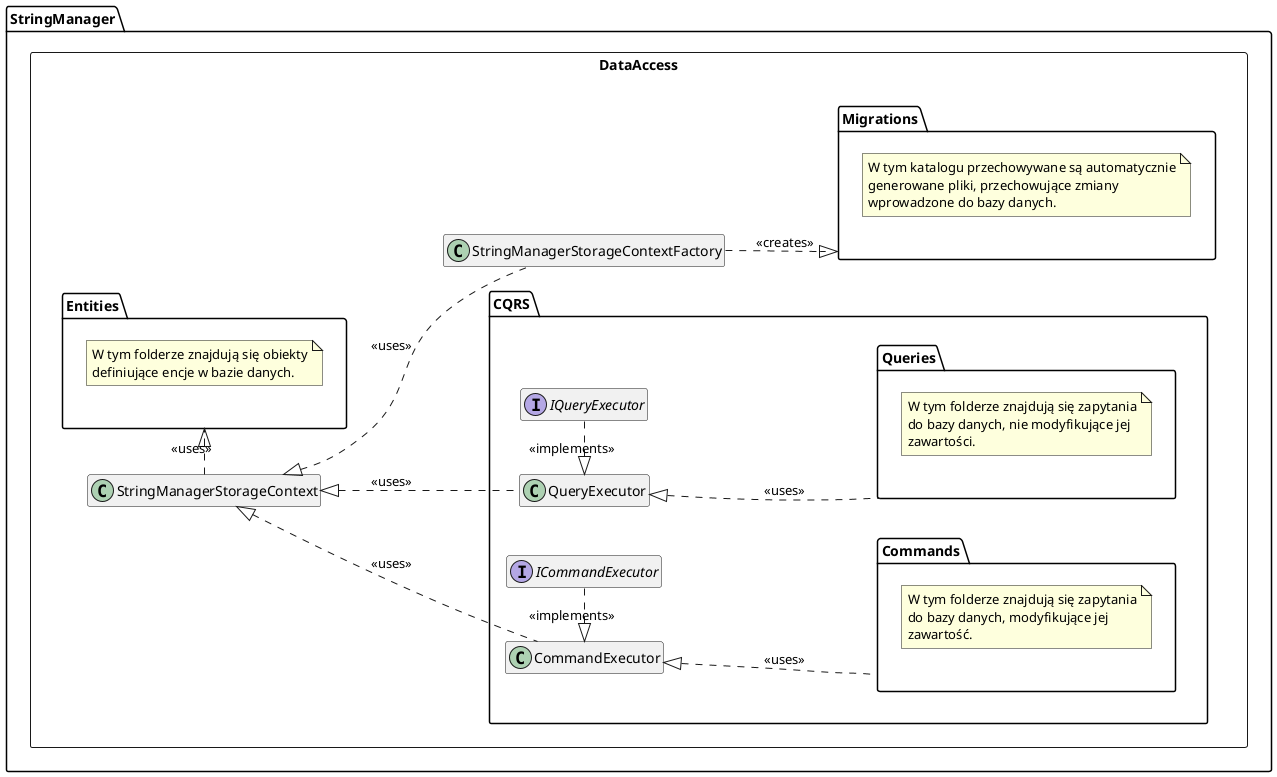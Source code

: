 @startuml

allowmixing
left to right direction

package StringManager.DataAccess <<Rectangle>>
{
    package CQRS
    {

        package Commands
        {
            note as CommandsNote
                W tym folderze znajdują się zapytania
                do bazy danych, modyfikujące jej
                zawartość.
            end note
        }

        package Queries
        {
            note as QueriesNote
                W tym folderze znajdują się zapytania
                do bazy danych, nie modyfikujące jej
                zawartości.
            end note
        }

        CommandExecutor <|.. Commands : <<uses>>
        CommandExecutor <|. ICommandExecutor : <<implements>>

        class CommandExecutor
        hide CommandExecutor methods
        hide CommandExecutor fields

        interface ICommandExecutor
        hide ICommandExecutor methods
        hide ICommandExecutor fields

        QueryExecutor <|.. Queries : <<uses>>
        QueryExecutor <|. IQueryExecutor : <<implements>>

        class QueryExecutor 
        hide QueryExecutor methods
        hide QueryExecutor fields

        interface IQueryExecutor
        hide IQueryExecutor methods
        hide IQueryExecutor fields
    }

    package Entities
    {
        note as EntitiesNote
            W tym folderze znajdują się obiekty
            definiujące encje w bazie danych.
        end note
    }
    package Migrations
    {
        note as MigrationsNote
            W tym katalogu przechowywane są automatycznie
            generowane pliki, przechowujące zmiany
            wprowadzone do bazy danych.
        end note
    }

    class StringManagerStorageContext
    hide StringManagerStorageContext methods
    hide StringManagerStorageContext fields
    
    class StringManagerStorageContextFactory
    hide StringManagerStorageContextFactory methods
    hide StringManagerStorageContextFactory fields

    StringManagerStorageContext <|.. StringManagerStorageContextFactory : <<uses>>
    StringManagerStorageContext .|> Entities : <<uses>>
    StringManagerStorageContextFactory ..|> Migrations : <<creates>>

    StringManagerStorageContext <|.. CommandExecutor : <<uses>>
    StringManagerStorageContext <|.. QueryExecutor : <<uses>>

@enduml